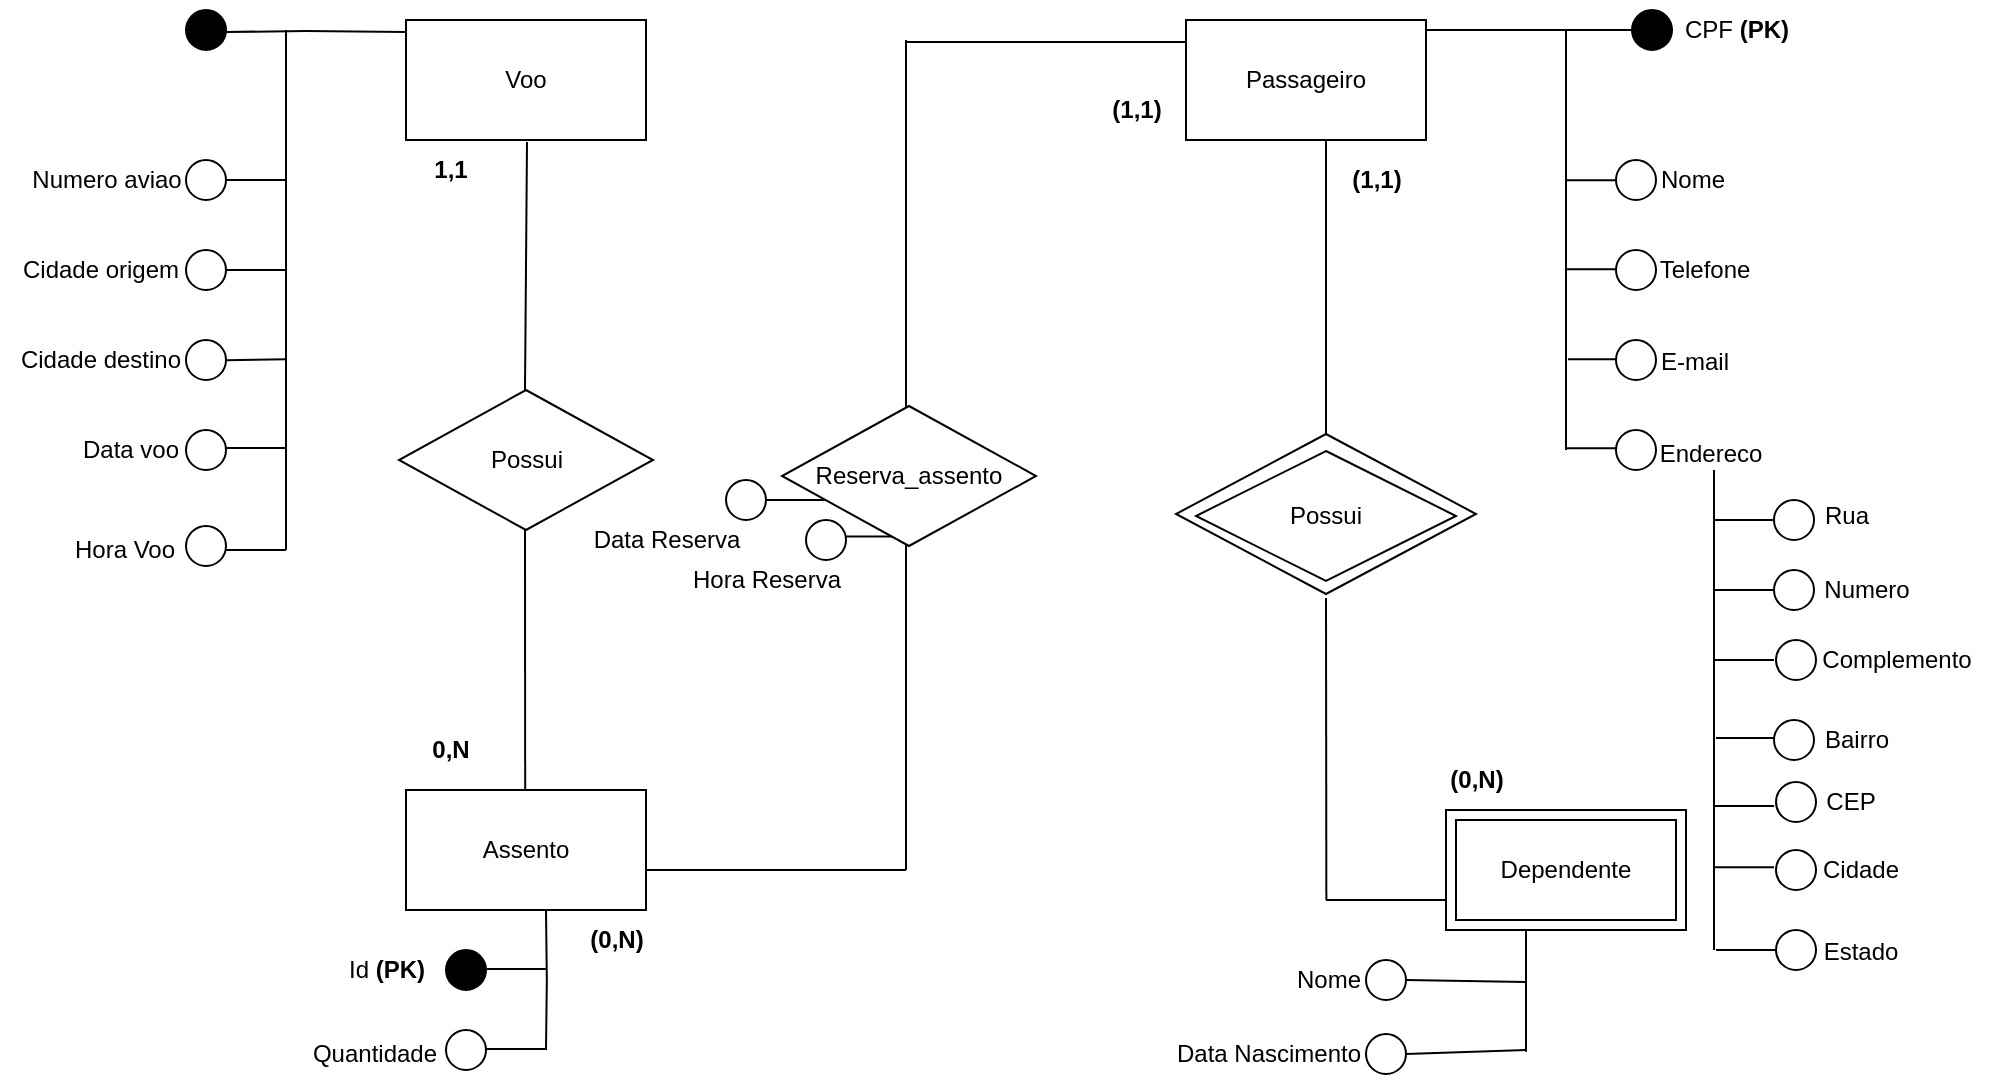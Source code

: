 <mxfile version="22.0.4" type="github">
  <diagram name="Page-1" id="FukW1Y2hieaILSiu1fCh">
    <mxGraphModel dx="1811" dy="1351" grid="1" gridSize="10" guides="1" tooltips="1" connect="1" arrows="1" fold="1" page="1" pageScale="1" pageWidth="827" pageHeight="1169" math="0" shadow="0">
      <root>
        <mxCell id="0" />
        <mxCell id="1" parent="0" />
        <mxCell id="P8iXtCB2VjH7gmR6Io5S-14" value="" style="endArrow=none;html=1;rounded=0;" edge="1" parent="1">
          <mxGeometry width="50" height="50" relative="1" as="geometry">
            <mxPoint x="150" y="95" as="sourcePoint" />
            <mxPoint x="180" y="95" as="targetPoint" />
          </mxGeometry>
        </mxCell>
        <mxCell id="P8iXtCB2VjH7gmR6Io5S-15" value="" style="endArrow=none;html=1;rounded=0;" edge="1" parent="1">
          <mxGeometry width="50" height="50" relative="1" as="geometry">
            <mxPoint x="150" y="140" as="sourcePoint" />
            <mxPoint x="180" y="140" as="targetPoint" />
          </mxGeometry>
        </mxCell>
        <mxCell id="P8iXtCB2VjH7gmR6Io5S-16" value="" style="endArrow=none;html=1;rounded=0;" edge="1" parent="1">
          <mxGeometry width="50" height="50" relative="1" as="geometry">
            <mxPoint x="149.5" y="229" as="sourcePoint" />
            <mxPoint x="179.5" y="229" as="targetPoint" />
          </mxGeometry>
        </mxCell>
        <mxCell id="P8iXtCB2VjH7gmR6Io5S-17" value="" style="endArrow=none;html=1;rounded=0;exitX=1;exitY=0.5;exitDx=0;exitDy=0;" edge="1" parent="1">
          <mxGeometry width="50" height="50" relative="1" as="geometry">
            <mxPoint x="150" y="280" as="sourcePoint" />
            <mxPoint x="180" y="280" as="targetPoint" />
          </mxGeometry>
        </mxCell>
        <mxCell id="P8iXtCB2VjH7gmR6Io5S-18" value="" style="endArrow=none;html=1;rounded=0;" edge="1" parent="1">
          <mxGeometry width="50" height="50" relative="1" as="geometry">
            <mxPoint x="150" y="185.08" as="sourcePoint" />
            <mxPoint x="180" y="184.58" as="targetPoint" />
          </mxGeometry>
        </mxCell>
        <mxCell id="P8iXtCB2VjH7gmR6Io5S-19" value="" style="endArrow=none;html=1;rounded=0;" edge="1" parent="1">
          <mxGeometry width="50" height="50" relative="1" as="geometry">
            <mxPoint x="180" y="280" as="sourcePoint" />
            <mxPoint x="180" y="20" as="targetPoint" />
          </mxGeometry>
        </mxCell>
        <mxCell id="P8iXtCB2VjH7gmR6Io5S-20" value="" style="ellipse;whiteSpace=wrap;html=1;aspect=fixed;fillColor=#000000;" vertex="1" parent="1">
          <mxGeometry x="130" y="10" width="20" height="20" as="geometry" />
        </mxCell>
        <mxCell id="P8iXtCB2VjH7gmR6Io5S-21" value="Numero aviao" style="text;html=1;align=center;verticalAlign=middle;resizable=0;points=[];autosize=1;strokeColor=none;fillColor=none;" vertex="1" parent="1">
          <mxGeometry x="40" y="80" width="100" height="30" as="geometry" />
        </mxCell>
        <mxCell id="P8iXtCB2VjH7gmR6Io5S-22" value="" style="ellipse;whiteSpace=wrap;html=1;aspect=fixed;" vertex="1" parent="1">
          <mxGeometry x="130" y="85" width="20" height="20" as="geometry" />
        </mxCell>
        <mxCell id="P8iXtCB2VjH7gmR6Io5S-23" value="Cidade origem" style="text;html=1;align=center;verticalAlign=middle;resizable=0;points=[];autosize=1;strokeColor=none;fillColor=none;" vertex="1" parent="1">
          <mxGeometry x="37" y="125" width="100" height="30" as="geometry" />
        </mxCell>
        <mxCell id="P8iXtCB2VjH7gmR6Io5S-24" value="" style="ellipse;whiteSpace=wrap;html=1;aspect=fixed;" vertex="1" parent="1">
          <mxGeometry x="130" y="220" width="20" height="20" as="geometry" />
        </mxCell>
        <mxCell id="P8iXtCB2VjH7gmR6Io5S-25" value="" style="ellipse;whiteSpace=wrap;html=1;aspect=fixed;" vertex="1" parent="1">
          <mxGeometry x="130" y="175" width="20" height="20" as="geometry" />
        </mxCell>
        <mxCell id="P8iXtCB2VjH7gmR6Io5S-26" value="" style="ellipse;whiteSpace=wrap;html=1;aspect=fixed;" vertex="1" parent="1">
          <mxGeometry x="130" y="130" width="20" height="20" as="geometry" />
        </mxCell>
        <mxCell id="P8iXtCB2VjH7gmR6Io5S-27" value="Cidade destino" style="text;html=1;align=center;verticalAlign=middle;resizable=0;points=[];autosize=1;strokeColor=none;fillColor=none;" vertex="1" parent="1">
          <mxGeometry x="37" y="170" width="100" height="30" as="geometry" />
        </mxCell>
        <mxCell id="P8iXtCB2VjH7gmR6Io5S-28" value="Data voo" style="text;html=1;align=center;verticalAlign=middle;resizable=0;points=[];autosize=1;strokeColor=none;fillColor=none;" vertex="1" parent="1">
          <mxGeometry x="67" y="215" width="70" height="30" as="geometry" />
        </mxCell>
        <mxCell id="P8iXtCB2VjH7gmR6Io5S-30" value="Hora Voo" style="text;html=1;align=center;verticalAlign=middle;resizable=0;points=[];autosize=1;strokeColor=none;fillColor=none;" vertex="1" parent="1">
          <mxGeometry x="64" y="265" width="70" height="30" as="geometry" />
        </mxCell>
        <mxCell id="P8iXtCB2VjH7gmR6Io5S-33" value="" style="ellipse;whiteSpace=wrap;html=1;aspect=fixed;" vertex="1" parent="1">
          <mxGeometry x="130" y="268" width="20" height="20" as="geometry" />
        </mxCell>
        <mxCell id="P8iXtCB2VjH7gmR6Io5S-35" value="" style="endArrow=none;html=1;rounded=0;" edge="1" parent="1">
          <mxGeometry width="50" height="50" relative="1" as="geometry">
            <mxPoint x="150" y="21" as="sourcePoint" />
            <mxPoint x="190" y="20.5" as="targetPoint" />
          </mxGeometry>
        </mxCell>
        <mxCell id="P8iXtCB2VjH7gmR6Io5S-36" value="" style="endArrow=none;html=1;rounded=0;exitX=1;exitY=0.5;exitDx=0;exitDy=0;" edge="1" parent="1">
          <mxGeometry width="50" height="50" relative="1" as="geometry">
            <mxPoint x="190" y="20.5" as="sourcePoint" />
            <mxPoint x="240" y="21" as="targetPoint" />
          </mxGeometry>
        </mxCell>
        <mxCell id="P8iXtCB2VjH7gmR6Io5S-37" value="Voo" style="rounded=0;whiteSpace=wrap;html=1;" vertex="1" parent="1">
          <mxGeometry x="240" y="15" width="120" height="60" as="geometry" />
        </mxCell>
        <mxCell id="P8iXtCB2VjH7gmR6Io5S-38" value="" style="endArrow=none;html=1;rounded=0;entryX=0.092;entryY=1.017;entryDx=0;entryDy=0;entryPerimeter=0;exitX=0.5;exitY=0;exitDx=0;exitDy=0;" edge="1" parent="1">
          <mxGeometry width="50" height="50" relative="1" as="geometry">
            <mxPoint x="299.5" y="200" as="sourcePoint" />
            <mxPoint x="300.5" y="76" as="targetPoint" />
          </mxGeometry>
        </mxCell>
        <mxCell id="P8iXtCB2VjH7gmR6Io5S-39" value="Possui" style="rhombus;whiteSpace=wrap;html=1;" vertex="1" parent="1">
          <mxGeometry x="236.5" y="200" width="127" height="70" as="geometry" />
        </mxCell>
        <mxCell id="P8iXtCB2VjH7gmR6Io5S-40" value="" style="endArrow=none;html=1;rounded=0;entryX=0.092;entryY=1.017;entryDx=0;entryDy=0;entryPerimeter=0;" edge="1" parent="1">
          <mxGeometry width="50" height="50" relative="1" as="geometry">
            <mxPoint x="299.59" y="400" as="sourcePoint" />
            <mxPoint x="299.5" y="270" as="targetPoint" />
          </mxGeometry>
        </mxCell>
        <mxCell id="P8iXtCB2VjH7gmR6Io5S-41" value="Assento" style="rounded=0;whiteSpace=wrap;html=1;" vertex="1" parent="1">
          <mxGeometry x="240" y="400" width="120" height="60" as="geometry" />
        </mxCell>
        <mxCell id="P8iXtCB2VjH7gmR6Io5S-42" value="" style="endArrow=none;html=1;rounded=0;exitX=1;exitY=0.5;exitDx=0;exitDy=0;" edge="1" parent="1">
          <mxGeometry width="50" height="50" relative="1" as="geometry">
            <mxPoint x="280" y="529.5" as="sourcePoint" />
            <mxPoint x="310" y="529.5" as="targetPoint" />
          </mxGeometry>
        </mxCell>
        <mxCell id="P8iXtCB2VjH7gmR6Io5S-43" value="" style="endArrow=none;html=1;rounded=0;exitX=1;exitY=0.5;exitDx=0;exitDy=0;" edge="1" parent="1">
          <mxGeometry width="50" height="50" relative="1" as="geometry">
            <mxPoint x="280" y="489.5" as="sourcePoint" />
            <mxPoint x="310" y="489.5" as="targetPoint" />
          </mxGeometry>
        </mxCell>
        <mxCell id="P8iXtCB2VjH7gmR6Io5S-44" value="" style="ellipse;whiteSpace=wrap;html=1;aspect=fixed;fillColor=#000000;" vertex="1" parent="1">
          <mxGeometry x="260" y="480" width="20" height="20" as="geometry" />
        </mxCell>
        <mxCell id="P8iXtCB2VjH7gmR6Io5S-45" value="" style="ellipse;whiteSpace=wrap;html=1;aspect=fixed;" vertex="1" parent="1">
          <mxGeometry x="260" y="520" width="20" height="20" as="geometry" />
        </mxCell>
        <mxCell id="P8iXtCB2VjH7gmR6Io5S-46" value="Id &lt;b&gt;(PK)&lt;/b&gt;" style="text;html=1;align=center;verticalAlign=middle;resizable=0;points=[];autosize=1;strokeColor=none;fillColor=none;" vertex="1" parent="1">
          <mxGeometry x="200" y="475" width="60" height="30" as="geometry" />
        </mxCell>
        <mxCell id="P8iXtCB2VjH7gmR6Io5S-48" value="" style="endArrow=none;html=1;rounded=0;" edge="1" parent="1">
          <mxGeometry width="50" height="50" relative="1" as="geometry">
            <mxPoint x="310" y="530" as="sourcePoint" />
            <mxPoint x="310" y="460" as="targetPoint" />
            <Array as="points">
              <mxPoint x="310.42" y="495" />
            </Array>
          </mxGeometry>
        </mxCell>
        <mxCell id="P8iXtCB2VjH7gmR6Io5S-49" value="Quantidade" style="text;html=1;align=center;verticalAlign=middle;resizable=0;points=[];autosize=1;strokeColor=none;fillColor=none;" vertex="1" parent="1">
          <mxGeometry x="179" y="517" width="90" height="30" as="geometry" />
        </mxCell>
        <mxCell id="P8iXtCB2VjH7gmR6Io5S-50" value="Passageiro" style="rounded=0;whiteSpace=wrap;html=1;" vertex="1" parent="1">
          <mxGeometry x="630" y="15" width="120" height="60" as="geometry" />
        </mxCell>
        <mxCell id="P8iXtCB2VjH7gmR6Io5S-51" value="" style="endArrow=none;html=1;rounded=0;" edge="1" parent="1">
          <mxGeometry width="50" height="50" relative="1" as="geometry">
            <mxPoint x="750" y="20" as="sourcePoint" />
            <mxPoint x="860" y="20" as="targetPoint" />
          </mxGeometry>
        </mxCell>
        <mxCell id="P8iXtCB2VjH7gmR6Io5S-52" value="" style="endArrow=none;html=1;rounded=0;" edge="1" parent="1">
          <mxGeometry width="50" height="50" relative="1" as="geometry">
            <mxPoint x="820" y="20" as="sourcePoint" />
            <mxPoint x="820" y="230" as="targetPoint" />
          </mxGeometry>
        </mxCell>
        <mxCell id="P8iXtCB2VjH7gmR6Io5S-53" value="" style="ellipse;whiteSpace=wrap;html=1;aspect=fixed;fillColor=#000000;" vertex="1" parent="1">
          <mxGeometry x="853" y="10" width="20" height="20" as="geometry" />
        </mxCell>
        <mxCell id="P8iXtCB2VjH7gmR6Io5S-54" value="CPF &lt;b&gt;(PK)&lt;/b&gt;" style="text;html=1;align=center;verticalAlign=middle;resizable=0;points=[];autosize=1;strokeColor=none;fillColor=none;" vertex="1" parent="1">
          <mxGeometry x="865" y="5" width="80" height="30" as="geometry" />
        </mxCell>
        <mxCell id="P8iXtCB2VjH7gmR6Io5S-55" value="" style="endArrow=none;html=1;rounded=0;" edge="1" parent="1">
          <mxGeometry width="50" height="50" relative="1" as="geometry">
            <mxPoint x="820" y="139.58" as="sourcePoint" />
            <mxPoint x="850" y="139.58" as="targetPoint" />
          </mxGeometry>
        </mxCell>
        <mxCell id="P8iXtCB2VjH7gmR6Io5S-56" value="" style="endArrow=none;html=1;rounded=0;" edge="1" parent="1">
          <mxGeometry width="50" height="50" relative="1" as="geometry">
            <mxPoint x="821" y="184.58" as="sourcePoint" />
            <mxPoint x="851" y="184.58" as="targetPoint" />
          </mxGeometry>
        </mxCell>
        <mxCell id="P8iXtCB2VjH7gmR6Io5S-57" value="" style="endArrow=none;html=1;rounded=0;exitX=1;exitY=0.5;exitDx=0;exitDy=0;" edge="1" parent="1">
          <mxGeometry width="50" height="50" relative="1" as="geometry">
            <mxPoint x="820" y="95.17" as="sourcePoint" />
            <mxPoint x="850" y="95.17" as="targetPoint" />
          </mxGeometry>
        </mxCell>
        <mxCell id="P8iXtCB2VjH7gmR6Io5S-58" value="" style="endArrow=none;html=1;rounded=0;" edge="1" parent="1">
          <mxGeometry width="50" height="50" relative="1" as="geometry">
            <mxPoint x="820" y="229.17" as="sourcePoint" />
            <mxPoint x="850" y="229.17" as="targetPoint" />
          </mxGeometry>
        </mxCell>
        <mxCell id="P8iXtCB2VjH7gmR6Io5S-59" value="" style="ellipse;whiteSpace=wrap;html=1;aspect=fixed;" vertex="1" parent="1">
          <mxGeometry x="845" y="220" width="20" height="20" as="geometry" />
        </mxCell>
        <mxCell id="P8iXtCB2VjH7gmR6Io5S-60" value="" style="ellipse;whiteSpace=wrap;html=1;aspect=fixed;" vertex="1" parent="1">
          <mxGeometry x="845" y="175" width="20" height="20" as="geometry" />
        </mxCell>
        <mxCell id="P8iXtCB2VjH7gmR6Io5S-61" value="" style="ellipse;whiteSpace=wrap;html=1;aspect=fixed;" vertex="1" parent="1">
          <mxGeometry x="845" y="130" width="20" height="20" as="geometry" />
        </mxCell>
        <mxCell id="P8iXtCB2VjH7gmR6Io5S-62" value="" style="ellipse;whiteSpace=wrap;html=1;aspect=fixed;" vertex="1" parent="1">
          <mxGeometry x="845" y="85" width="20" height="20" as="geometry" />
        </mxCell>
        <mxCell id="P8iXtCB2VjH7gmR6Io5S-63" value="Nome" style="text;html=1;align=center;verticalAlign=middle;resizable=0;points=[];autosize=1;strokeColor=none;fillColor=none;" vertex="1" parent="1">
          <mxGeometry x="853" y="80" width="60" height="30" as="geometry" />
        </mxCell>
        <mxCell id="P8iXtCB2VjH7gmR6Io5S-64" value="Telefone" style="text;html=1;align=center;verticalAlign=middle;resizable=0;points=[];autosize=1;strokeColor=none;fillColor=none;" vertex="1" parent="1">
          <mxGeometry x="854" y="125" width="70" height="30" as="geometry" />
        </mxCell>
        <mxCell id="P8iXtCB2VjH7gmR6Io5S-65" value="E-mail" style="text;html=1;align=center;verticalAlign=middle;resizable=0;points=[];autosize=1;strokeColor=none;fillColor=none;" vertex="1" parent="1">
          <mxGeometry x="854" y="171" width="60" height="30" as="geometry" />
        </mxCell>
        <mxCell id="P8iXtCB2VjH7gmR6Io5S-66" value="Endereco" style="text;html=1;align=center;verticalAlign=middle;resizable=0;points=[];autosize=1;strokeColor=none;fillColor=none;" vertex="1" parent="1">
          <mxGeometry x="857" y="217" width="70" height="30" as="geometry" />
        </mxCell>
        <mxCell id="P8iXtCB2VjH7gmR6Io5S-67" value="" style="endArrow=none;html=1;rounded=0;exitX=1;exitY=0.5;exitDx=0;exitDy=0;" edge="1" parent="1">
          <mxGeometry width="50" height="50" relative="1" as="geometry">
            <mxPoint x="894" y="265" as="sourcePoint" />
            <mxPoint x="924" y="265" as="targetPoint" />
          </mxGeometry>
        </mxCell>
        <mxCell id="P8iXtCB2VjH7gmR6Io5S-68" value="" style="endArrow=none;html=1;rounded=0;exitX=1;exitY=0.5;exitDx=0;exitDy=0;" edge="1" parent="1">
          <mxGeometry width="50" height="50" relative="1" as="geometry">
            <mxPoint x="894" y="300" as="sourcePoint" />
            <mxPoint x="924" y="300" as="targetPoint" />
          </mxGeometry>
        </mxCell>
        <mxCell id="P8iXtCB2VjH7gmR6Io5S-69" value="" style="endArrow=none;html=1;rounded=0;exitX=1;exitY=0.5;exitDx=0;exitDy=0;" edge="1" parent="1">
          <mxGeometry width="50" height="50" relative="1" as="geometry">
            <mxPoint x="894" y="335" as="sourcePoint" />
            <mxPoint x="924" y="335" as="targetPoint" />
          </mxGeometry>
        </mxCell>
        <mxCell id="P8iXtCB2VjH7gmR6Io5S-70" value="" style="endArrow=none;html=1;rounded=0;exitX=1;exitY=0.5;exitDx=0;exitDy=0;" edge="1" parent="1">
          <mxGeometry width="50" height="50" relative="1" as="geometry">
            <mxPoint x="894" y="408" as="sourcePoint" />
            <mxPoint x="924" y="408" as="targetPoint" />
          </mxGeometry>
        </mxCell>
        <mxCell id="P8iXtCB2VjH7gmR6Io5S-71" value="" style="endArrow=none;html=1;rounded=0;exitX=1;exitY=0.5;exitDx=0;exitDy=0;" edge="1" parent="1">
          <mxGeometry width="50" height="50" relative="1" as="geometry">
            <mxPoint x="895" y="374" as="sourcePoint" />
            <mxPoint x="925" y="374" as="targetPoint" />
          </mxGeometry>
        </mxCell>
        <mxCell id="P8iXtCB2VjH7gmR6Io5S-72" value="" style="endArrow=none;html=1;rounded=0;exitX=1;exitY=0.5;exitDx=0;exitDy=0;" edge="1" parent="1">
          <mxGeometry width="50" height="50" relative="1" as="geometry">
            <mxPoint x="894" y="438.58" as="sourcePoint" />
            <mxPoint x="924" y="438.58" as="targetPoint" />
          </mxGeometry>
        </mxCell>
        <mxCell id="P8iXtCB2VjH7gmR6Io5S-73" value="" style="ellipse;whiteSpace=wrap;html=1;aspect=fixed;" vertex="1" parent="1">
          <mxGeometry x="925" y="430" width="20" height="20" as="geometry" />
        </mxCell>
        <mxCell id="P8iXtCB2VjH7gmR6Io5S-74" value="" style="ellipse;whiteSpace=wrap;html=1;aspect=fixed;" vertex="1" parent="1">
          <mxGeometry x="925" y="396" width="20" height="20" as="geometry" />
        </mxCell>
        <mxCell id="P8iXtCB2VjH7gmR6Io5S-75" value="" style="ellipse;whiteSpace=wrap;html=1;aspect=fixed;" vertex="1" parent="1">
          <mxGeometry x="924" y="365" width="20" height="20" as="geometry" />
        </mxCell>
        <mxCell id="P8iXtCB2VjH7gmR6Io5S-76" value="" style="ellipse;whiteSpace=wrap;html=1;aspect=fixed;" vertex="1" parent="1">
          <mxGeometry x="925" y="325" width="20" height="20" as="geometry" />
        </mxCell>
        <mxCell id="P8iXtCB2VjH7gmR6Io5S-77" value="" style="ellipse;whiteSpace=wrap;html=1;aspect=fixed;" vertex="1" parent="1">
          <mxGeometry x="924" y="290" width="20" height="20" as="geometry" />
        </mxCell>
        <mxCell id="P8iXtCB2VjH7gmR6Io5S-78" value="" style="ellipse;whiteSpace=wrap;html=1;aspect=fixed;" vertex="1" parent="1">
          <mxGeometry x="924" y="255" width="20" height="20" as="geometry" />
        </mxCell>
        <mxCell id="P8iXtCB2VjH7gmR6Io5S-79" value="Numero" style="text;html=1;align=center;verticalAlign=middle;resizable=0;points=[];autosize=1;strokeColor=none;fillColor=none;" vertex="1" parent="1">
          <mxGeometry x="935" y="285" width="70" height="30" as="geometry" />
        </mxCell>
        <mxCell id="P8iXtCB2VjH7gmR6Io5S-80" value="Complemento" style="text;html=1;align=center;verticalAlign=middle;resizable=0;points=[];autosize=1;strokeColor=none;fillColor=none;" vertex="1" parent="1">
          <mxGeometry x="935" y="320" width="100" height="30" as="geometry" />
        </mxCell>
        <mxCell id="P8iXtCB2VjH7gmR6Io5S-81" value="Bairro" style="text;html=1;align=center;verticalAlign=middle;resizable=0;points=[];autosize=1;strokeColor=none;fillColor=none;" vertex="1" parent="1">
          <mxGeometry x="935" y="360" width="60" height="30" as="geometry" />
        </mxCell>
        <mxCell id="P8iXtCB2VjH7gmR6Io5S-82" value="CEP" style="text;html=1;align=center;verticalAlign=middle;resizable=0;points=[];autosize=1;strokeColor=none;fillColor=none;" vertex="1" parent="1">
          <mxGeometry x="937" y="391" width="50" height="30" as="geometry" />
        </mxCell>
        <mxCell id="P8iXtCB2VjH7gmR6Io5S-83" value="Cidade" style="text;html=1;align=center;verticalAlign=middle;resizable=0;points=[];autosize=1;strokeColor=none;fillColor=none;" vertex="1" parent="1">
          <mxGeometry x="937" y="425" width="60" height="30" as="geometry" />
        </mxCell>
        <mxCell id="P8iXtCB2VjH7gmR6Io5S-84" value="" style="endArrow=none;html=1;rounded=0;exitX=1;exitY=0.5;exitDx=0;exitDy=0;" edge="1" parent="1">
          <mxGeometry width="50" height="50" relative="1" as="geometry">
            <mxPoint x="895" y="480" as="sourcePoint" />
            <mxPoint x="925" y="480" as="targetPoint" />
          </mxGeometry>
        </mxCell>
        <mxCell id="P8iXtCB2VjH7gmR6Io5S-85" value="" style="ellipse;whiteSpace=wrap;html=1;aspect=fixed;" vertex="1" parent="1">
          <mxGeometry x="925" y="470" width="20" height="20" as="geometry" />
        </mxCell>
        <mxCell id="P8iXtCB2VjH7gmR6Io5S-86" value="Estado" style="text;html=1;align=center;verticalAlign=middle;resizable=0;points=[];autosize=1;strokeColor=none;fillColor=none;" vertex="1" parent="1">
          <mxGeometry x="937" y="466" width="60" height="30" as="geometry" />
        </mxCell>
        <mxCell id="P8iXtCB2VjH7gmR6Io5S-87" value="Rua" style="text;html=1;align=center;verticalAlign=middle;resizable=0;points=[];autosize=1;strokeColor=none;fillColor=none;" vertex="1" parent="1">
          <mxGeometry x="935" y="248" width="50" height="30" as="geometry" />
        </mxCell>
        <mxCell id="P8iXtCB2VjH7gmR6Io5S-88" value="" style="endArrow=none;html=1;rounded=0;" edge="1" parent="1">
          <mxGeometry width="50" height="50" relative="1" as="geometry">
            <mxPoint x="894" y="240" as="sourcePoint" />
            <mxPoint x="894" y="480" as="targetPoint" />
          </mxGeometry>
        </mxCell>
        <mxCell id="P8iXtCB2VjH7gmR6Io5S-92" value="" style="endArrow=none;html=1;rounded=0;" edge="1" parent="1">
          <mxGeometry width="50" height="50" relative="1" as="geometry">
            <mxPoint x="490" y="440" as="sourcePoint" />
            <mxPoint x="490" y="25" as="targetPoint" />
          </mxGeometry>
        </mxCell>
        <mxCell id="P8iXtCB2VjH7gmR6Io5S-122" value="" style="endArrow=none;html=1;rounded=0;" edge="1" parent="1">
          <mxGeometry width="50" height="50" relative="1" as="geometry">
            <mxPoint x="360" y="440" as="sourcePoint" />
            <mxPoint x="490" y="440" as="targetPoint" />
          </mxGeometry>
        </mxCell>
        <mxCell id="P8iXtCB2VjH7gmR6Io5S-123" value="" style="endArrow=none;html=1;rounded=0;entryX=0;entryY=0.25;entryDx=0;entryDy=0;" edge="1" parent="1">
          <mxGeometry width="50" height="50" relative="1" as="geometry">
            <mxPoint x="490" y="26" as="sourcePoint" />
            <mxPoint x="630" y="26" as="targetPoint" />
          </mxGeometry>
        </mxCell>
        <mxCell id="P8iXtCB2VjH7gmR6Io5S-125" value="" style="endArrow=none;html=1;rounded=0;exitX=1;exitY=0.5;exitDx=0;exitDy=0;" edge="1" parent="1">
          <mxGeometry width="50" height="50" relative="1" as="geometry">
            <mxPoint x="453" y="273.29" as="sourcePoint" />
            <mxPoint x="483" y="273.29" as="targetPoint" />
          </mxGeometry>
        </mxCell>
        <mxCell id="P8iXtCB2VjH7gmR6Io5S-127" value="" style="ellipse;whiteSpace=wrap;html=1;aspect=fixed;" vertex="1" parent="1">
          <mxGeometry x="440" y="265" width="20" height="20" as="geometry" />
        </mxCell>
        <mxCell id="P8iXtCB2VjH7gmR6Io5S-128" value="" style="ellipse;whiteSpace=wrap;html=1;aspect=fixed;" vertex="1" parent="1">
          <mxGeometry x="400" y="245" width="20" height="20" as="geometry" />
        </mxCell>
        <mxCell id="P8iXtCB2VjH7gmR6Io5S-129" value="Data Reserva" style="text;html=1;align=center;verticalAlign=middle;resizable=0;points=[];autosize=1;strokeColor=none;fillColor=none;" vertex="1" parent="1">
          <mxGeometry x="320" y="260" width="100" height="30" as="geometry" />
        </mxCell>
        <mxCell id="P8iXtCB2VjH7gmR6Io5S-132" value="" style="endArrow=none;html=1;rounded=0;exitX=1;exitY=0.5;exitDx=0;exitDy=0;" edge="1" parent="1">
          <mxGeometry width="50" height="50" relative="1" as="geometry">
            <mxPoint x="420" y="255" as="sourcePoint" />
            <mxPoint x="450" y="255" as="targetPoint" />
          </mxGeometry>
        </mxCell>
        <mxCell id="P8iXtCB2VjH7gmR6Io5S-133" value="Hora Reserva" style="text;html=1;align=center;verticalAlign=middle;resizable=0;points=[];autosize=1;strokeColor=none;fillColor=none;" vertex="1" parent="1">
          <mxGeometry x="370" y="280" width="100" height="30" as="geometry" />
        </mxCell>
        <mxCell id="P8iXtCB2VjH7gmR6Io5S-134" value="Possui" style="rhombus;whiteSpace=wrap;html=1;" vertex="1" parent="1">
          <mxGeometry x="625" y="222" width="150" height="80" as="geometry" />
        </mxCell>
        <mxCell id="P8iXtCB2VjH7gmR6Io5S-135" value="" style="ellipse;whiteSpace=wrap;html=1;aspect=fixed;" vertex="1" parent="1">
          <mxGeometry x="720" y="522" width="20" height="20" as="geometry" />
        </mxCell>
        <mxCell id="P8iXtCB2VjH7gmR6Io5S-137" value="Nome" style="text;html=1;align=center;verticalAlign=middle;resizable=0;points=[];autosize=1;strokeColor=none;fillColor=none;" vertex="1" parent="1">
          <mxGeometry x="671" y="480" width="60" height="30" as="geometry" />
        </mxCell>
        <mxCell id="P8iXtCB2VjH7gmR6Io5S-138" value="Data Nascimento" style="text;html=1;align=center;verticalAlign=middle;resizable=0;points=[];autosize=1;strokeColor=none;fillColor=none;" vertex="1" parent="1">
          <mxGeometry x="611" y="517" width="120" height="30" as="geometry" />
        </mxCell>
        <mxCell id="P8iXtCB2VjH7gmR6Io5S-139" value="" style="endArrow=none;html=1;rounded=0;entryX=0.092;entryY=1.017;entryDx=0;entryDy=0;entryPerimeter=0;" edge="1" parent="1">
          <mxGeometry width="50" height="50" relative="1" as="geometry">
            <mxPoint x="700.18" y="455" as="sourcePoint" />
            <mxPoint x="700" y="304" as="targetPoint" />
          </mxGeometry>
        </mxCell>
        <mxCell id="P8iXtCB2VjH7gmR6Io5S-140" value="" style="endArrow=none;html=1;rounded=0;entryX=0;entryY=0.75;entryDx=0;entryDy=0;" edge="1" parent="1" target="P8iXtCB2VjH7gmR6Io5S-149">
          <mxGeometry width="50" height="50" relative="1" as="geometry">
            <mxPoint x="700" y="455" as="sourcePoint" />
            <mxPoint x="740" y="455" as="targetPoint" />
            <Array as="points" />
          </mxGeometry>
        </mxCell>
        <mxCell id="P8iXtCB2VjH7gmR6Io5S-141" value="Possui" style="rhombus;whiteSpace=wrap;html=1;" vertex="1" parent="1">
          <mxGeometry x="635" y="230.5" width="130" height="65" as="geometry" />
        </mxCell>
        <mxCell id="P8iXtCB2VjH7gmR6Io5S-142" value="" style="endArrow=none;html=1;rounded=0;entryX=0.75;entryY=1;entryDx=0;entryDy=0;exitX=0.5;exitY=0;exitDx=0;exitDy=0;" edge="1" parent="1" source="P8iXtCB2VjH7gmR6Io5S-134">
          <mxGeometry width="50" height="50" relative="1" as="geometry">
            <mxPoint x="701" y="210" as="sourcePoint" />
            <mxPoint x="700" y="75" as="targetPoint" />
          </mxGeometry>
        </mxCell>
        <mxCell id="P8iXtCB2VjH7gmR6Io5S-148" value="" style="ellipse;whiteSpace=wrap;html=1;aspect=fixed;" vertex="1" parent="1">
          <mxGeometry x="720" y="485" width="20" height="20" as="geometry" />
        </mxCell>
        <mxCell id="P8iXtCB2VjH7gmR6Io5S-149" value="Dependente" style="rounded=0;whiteSpace=wrap;html=1;" vertex="1" parent="1">
          <mxGeometry x="760" y="410" width="120" height="60" as="geometry" />
        </mxCell>
        <mxCell id="P8iXtCB2VjH7gmR6Io5S-150" value="Dependente" style="rounded=0;whiteSpace=wrap;html=1;" vertex="1" parent="1">
          <mxGeometry x="765" y="415" width="110" height="50" as="geometry" />
        </mxCell>
        <mxCell id="P8iXtCB2VjH7gmR6Io5S-151" value="" style="endArrow=none;html=1;rounded=0;" edge="1" parent="1">
          <mxGeometry width="50" height="50" relative="1" as="geometry">
            <mxPoint x="800" y="530.83" as="sourcePoint" />
            <mxPoint x="800" y="470" as="targetPoint" />
          </mxGeometry>
        </mxCell>
        <mxCell id="P8iXtCB2VjH7gmR6Io5S-152" value="" style="endArrow=none;html=1;rounded=0;exitX=1;exitY=0.5;exitDx=0;exitDy=0;" edge="1" parent="1" source="P8iXtCB2VjH7gmR6Io5S-135">
          <mxGeometry width="50" height="50" relative="1" as="geometry">
            <mxPoint x="760" y="530" as="sourcePoint" />
            <mxPoint x="800" y="530" as="targetPoint" />
          </mxGeometry>
        </mxCell>
        <mxCell id="P8iXtCB2VjH7gmR6Io5S-153" value="" style="endArrow=none;html=1;rounded=0;exitX=1;exitY=0.5;exitDx=0;exitDy=0;" edge="1" parent="1" source="P8iXtCB2VjH7gmR6Io5S-148">
          <mxGeometry width="50" height="50" relative="1" as="geometry">
            <mxPoint x="800" y="556.83" as="sourcePoint" />
            <mxPoint x="800" y="496" as="targetPoint" />
          </mxGeometry>
        </mxCell>
        <mxCell id="P8iXtCB2VjH7gmR6Io5S-154" value="&lt;b&gt;0,N&lt;/b&gt;" style="text;html=1;align=center;verticalAlign=middle;resizable=0;points=[];autosize=1;strokeColor=none;fillColor=none;" vertex="1" parent="1">
          <mxGeometry x="241.5" y="365" width="40" height="30" as="geometry" />
        </mxCell>
        <mxCell id="P8iXtCB2VjH7gmR6Io5S-156" value="Reserva_assento" style="rhombus;whiteSpace=wrap;html=1;" vertex="1" parent="1">
          <mxGeometry x="428" y="208" width="127" height="70" as="geometry" />
        </mxCell>
        <mxCell id="P8iXtCB2VjH7gmR6Io5S-157" value="&lt;b&gt;(0,N)&lt;/b&gt;" style="text;html=1;align=center;verticalAlign=middle;resizable=0;points=[];autosize=1;strokeColor=none;fillColor=none;" vertex="1" parent="1">
          <mxGeometry x="750" y="380" width="50" height="30" as="geometry" />
        </mxCell>
        <mxCell id="P8iXtCB2VjH7gmR6Io5S-158" value="&lt;b&gt;(1,1)&lt;/b&gt;" style="text;html=1;align=center;verticalAlign=middle;resizable=0;points=[];autosize=1;strokeColor=none;fillColor=none;" vertex="1" parent="1">
          <mxGeometry x="700" y="80" width="50" height="30" as="geometry" />
        </mxCell>
        <mxCell id="P8iXtCB2VjH7gmR6Io5S-159" value="&lt;b&gt;(0,N)&lt;/b&gt;" style="text;html=1;align=center;verticalAlign=middle;resizable=0;points=[];autosize=1;strokeColor=none;fillColor=none;" vertex="1" parent="1">
          <mxGeometry x="320" y="460" width="50" height="30" as="geometry" />
        </mxCell>
        <mxCell id="P8iXtCB2VjH7gmR6Io5S-160" value="&lt;b&gt;(1,1)&lt;/b&gt;" style="text;html=1;align=center;verticalAlign=middle;resizable=0;points=[];autosize=1;strokeColor=none;fillColor=none;" vertex="1" parent="1">
          <mxGeometry x="580" y="45" width="50" height="30" as="geometry" />
        </mxCell>
        <mxCell id="P8iXtCB2VjH7gmR6Io5S-161" value="&lt;b&gt;1,1&lt;/b&gt;" style="text;html=1;align=center;verticalAlign=middle;resizable=0;points=[];autosize=1;strokeColor=none;fillColor=none;" vertex="1" parent="1">
          <mxGeometry x="241.5" y="75" width="40" height="30" as="geometry" />
        </mxCell>
      </root>
    </mxGraphModel>
  </diagram>
</mxfile>
